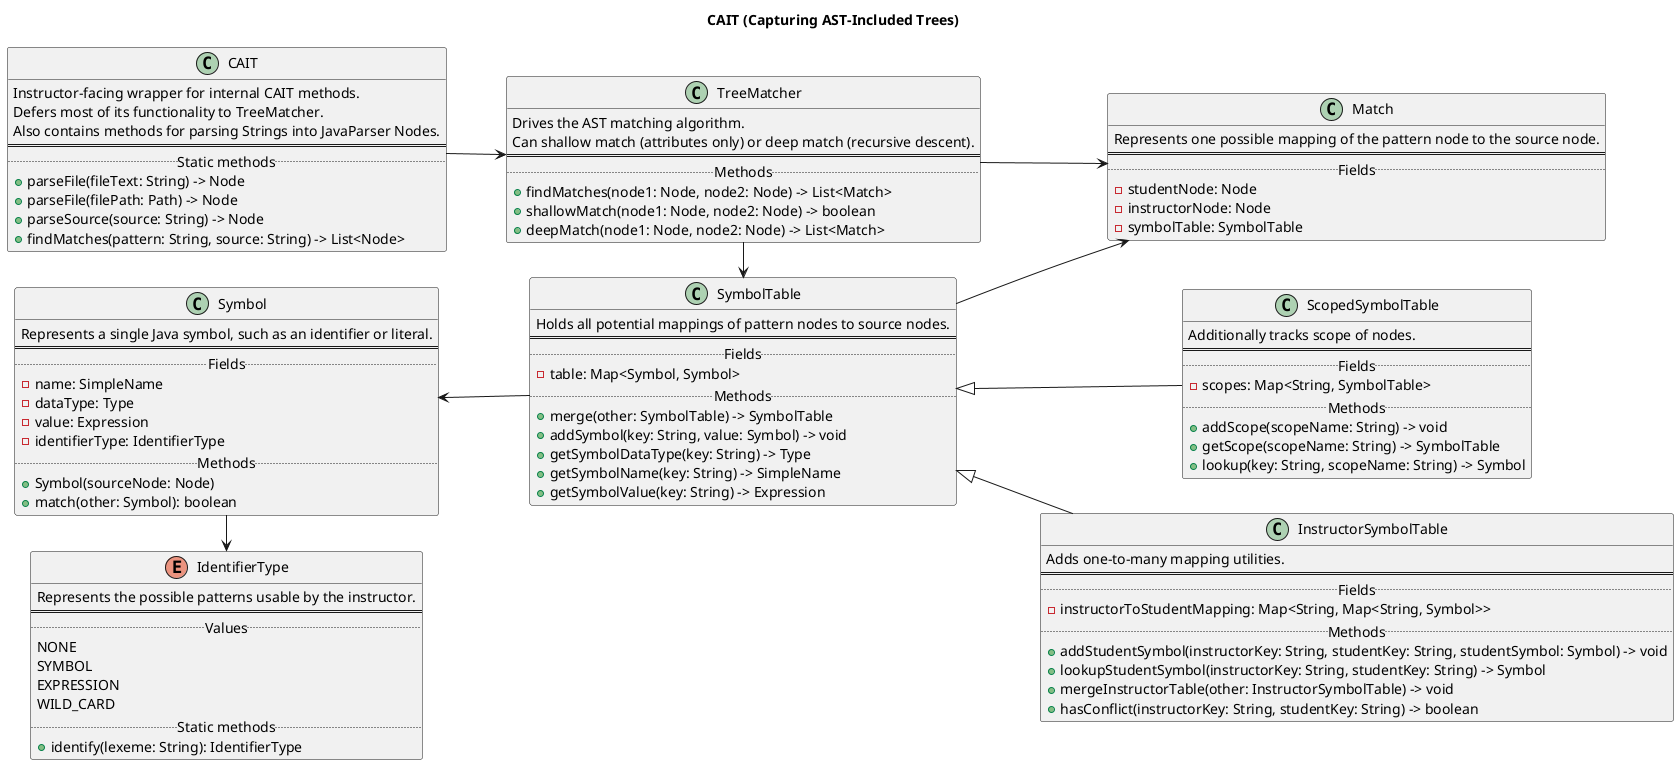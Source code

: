 @startuml CAIT

title "CAIT (Capturing AST-Included Trees)"

left to right direction

class CAIT {
    Instructor-facing wrapper for internal CAIT methods.
    Defers most of its functionality to TreeMatcher.
    Also contains methods for parsing Strings into JavaParser Nodes.
    ==
    .. Static methods ..
    + parseFile(fileText: String) -> Node
    + parseFile(filePath: Path) -> Node
    + parseSource(source: String) -> Node
    + findMatches(pattern: String, source: String) -> List<Node>
}

class TreeMatcher {
    Drives the AST matching algorithm.
    Can shallow match (attributes only) or deep match (recursive descent).
    ==
    .. Methods ..
    + findMatches(node1: Node, node2: Node) -> List<Match>
    + shallowMatch(node1: Node, node2: Node) -> boolean
    + deepMatch(node1: Node, node2: Node) -> List<Match>
}

class Match {
    Represents one possible mapping of the pattern node to the source node.
    ==
    .. Fields ..
    - studentNode: Node
    - instructorNode: Node
    - symbolTable: SymbolTable
}

class SymbolTable {
    Holds all potential mappings of pattern nodes to source nodes.
    ==
    .. Fields ..
    - table: Map<Symbol, Symbol>
    .. Methods ..
    + merge(other: SymbolTable) -> SymbolTable
    + addSymbol(key: String, value: Symbol) -> void
    + getSymbolDataType(key: String) -> Type
    + getSymbolName(key: String) -> SimpleName
    + getSymbolValue(key: String) -> Expression
}

class InstructorSymbolTable extends SymbolTable {
    Adds one-to-many mapping utilities.
    ==
    .. Fields ..
    - instructorToStudentMapping: Map<String, Map<String, Symbol>>
    .. Methods ..
    + addStudentSymbol(instructorKey: String, studentKey: String, studentSymbol: Symbol) -> void
    + lookupStudentSymbol(instructorKey: String, studentKey: String) -> Symbol
    + mergeInstructorTable(other: InstructorSymbolTable) -> void
    + hasConflict(instructorKey: String, studentKey: String) -> boolean
}

class ScopedSymbolTable extends SymbolTable {
    Additionally tracks scope of nodes.
    ==
    .. Fields ..
    - scopes: Map<String, SymbolTable>
    .. Methods ..
    + addScope(scopeName: String) -> void
    + getScope(scopeName: String) -> SymbolTable
    + lookup(key: String, scopeName: String) -> Symbol
}

class Symbol {
    Represents a single Java symbol, such as an identifier or literal.
    ==
    .. Fields ..
    - name: SimpleName
    - dataType: Type
    - value: Expression
    - identifierType: IdentifierType
    .. Methods ..
    + Symbol(sourceNode: Node)
    + match(other: Symbol): boolean
}

enum IdentifierType {
    Represents the possible patterns usable by the instructor.
    ==
    .. Values ..
    NONE
    SYMBOL
    EXPRESSION
    WILD_CARD
    .. Static methods ..
    + identify(lexeme: String): IdentifierType
}

CAIT --> TreeMatcher
TreeMatcher --> Match
TreeMatcher -> SymbolTable
SymbolTable --> Match
Symbol <-- SymbolTable
Symbol -> IdentifierType

@enduml